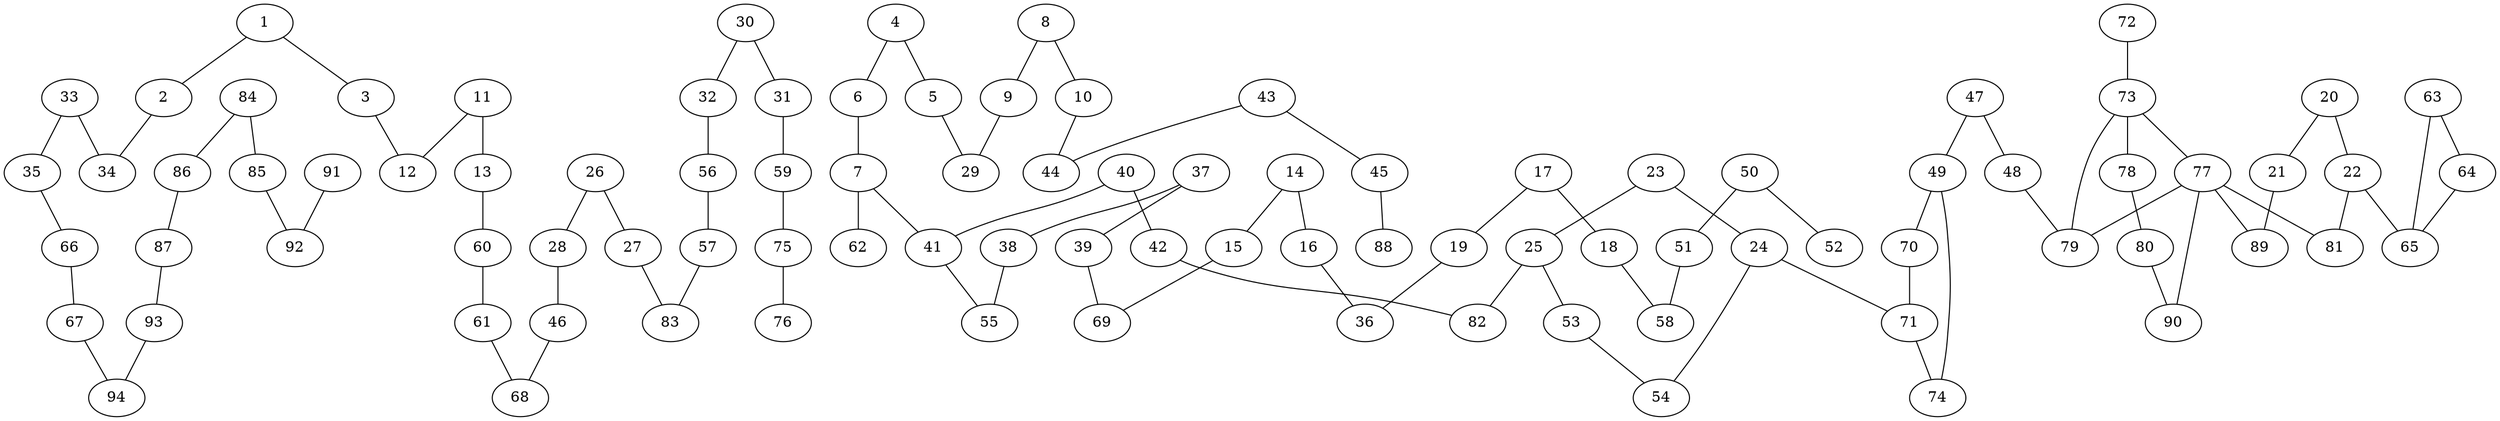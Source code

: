 graph {
1--2;
1--3;
4--5;
4--6;
6--7;
8--9;
8--10;
11--12;
11--13;
3--12;
14--15;
14--16;
17--18;
17--19;
20--21;
20--22;
23--24;
23--25;
26--27;
26--28;
9--29;
5--29;
30--31;
30--32;
33--34;
33--35;
16--36;
19--36;
37--38;
37--39;
40--41;
40--42;
43--44;
43--45;
28--46;
47--48;
47--49;
50--51;
50--52;
25--53;
53--54;
38--55;
32--56;
56--57;
18--58;
31--59;
60--61;
13--60;
7--62;
63--64;
63--65;
66--67;
35--66;
61--68;
46--68;
15--69;
7--41;
41--55;
70--71;
49--70;
72--73;
64--65;
2--34;
71--74;
49--74;
39--69;
24--71;
24--54;
51--58;
59--75;
75--76;
73--77;
73--78;
73--79;
78--80;
22--65;
77--81;
22--81;
25--82;
42--82;
27--83;
57--83;
84--85;
84--86;
86--87;
45--88;
77--89;
21--89;
48--79;
77--90;
77--79;
91--92;
10--44;
93--94;
87--93;
80--90;
85--92;
67--94;
}

